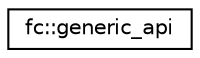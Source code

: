 digraph "Graphical Class Hierarchy"
{
  edge [fontname="Helvetica",fontsize="10",labelfontname="Helvetica",labelfontsize="10"];
  node [fontname="Helvetica",fontsize="10",shape=record];
  rankdir="LR";
  Node0 [label="fc::generic_api",height=0.2,width=0.4,color="black", fillcolor="white", style="filled",URL="$classfc_1_1generic__api.html"];
}
